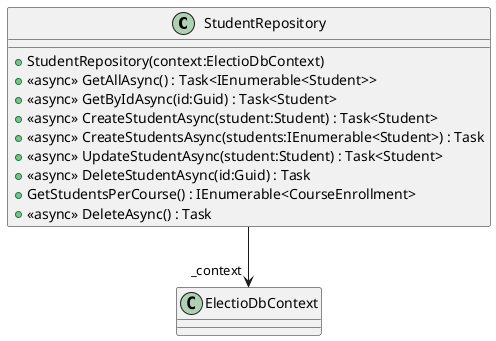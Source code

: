 @startuml
class StudentRepository {
    + StudentRepository(context:ElectioDbContext)
    + <<async>> GetAllAsync() : Task<IEnumerable<Student>>
    + <<async>> GetByIdAsync(id:Guid) : Task<Student>
    + <<async>> CreateStudentAsync(student:Student) : Task<Student>
    + <<async>> CreateStudentsAsync(students:IEnumerable<Student>) : Task
    + <<async>> UpdateStudentAsync(student:Student) : Task<Student>
    + <<async>> DeleteStudentAsync(id:Guid) : Task
    + GetStudentsPerCourse() : IEnumerable<CourseEnrollment>
    + <<async>> DeleteAsync() : Task
}
StudentRepository --> "_context" ElectioDbContext
@enduml
